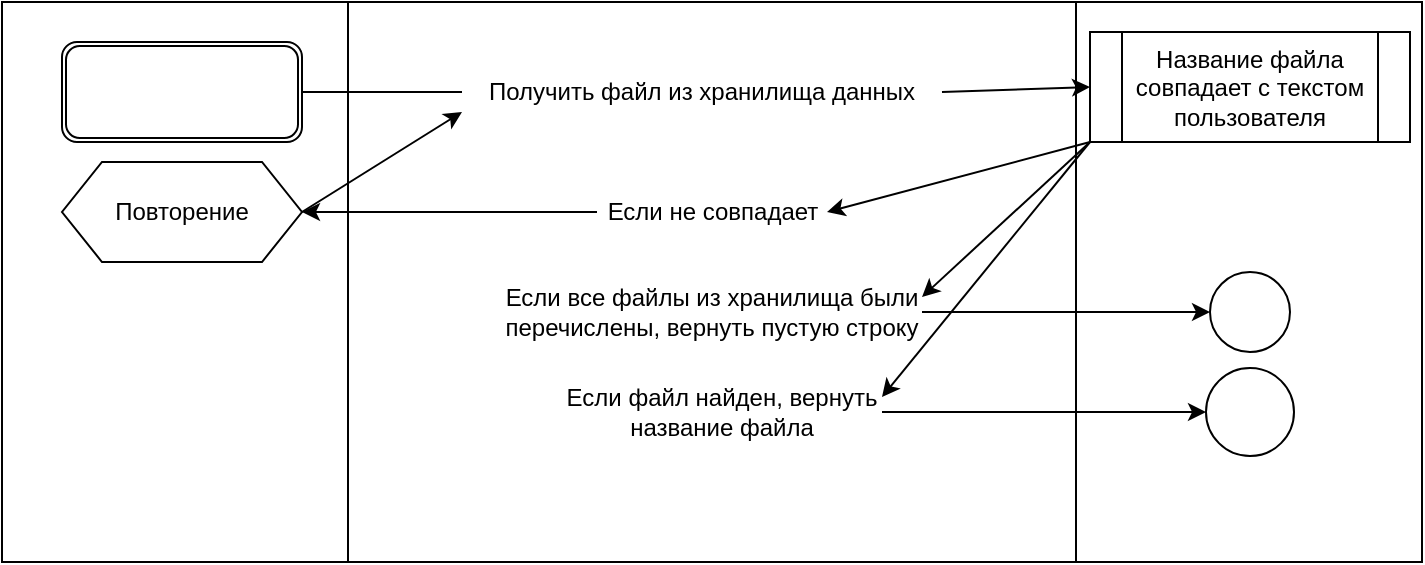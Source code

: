 <mxfile version="15.5.6" type="device"><diagram id="GvpXsGtBkvrmiJnjU1UG" name="Page-1"><mxGraphModel dx="1422" dy="780" grid="1" gridSize="10" guides="1" tooltips="1" connect="1" arrows="1" fold="1" page="1" pageScale="1" pageWidth="827" pageHeight="1169" math="0" shadow="0"><root><mxCell id="0"/><mxCell id="1" parent="0"/><mxCell id="rZge1XiF0hAoSdVAf4_H-1" value="" style="shape=process;whiteSpace=wrap;html=1;backgroundOutline=1;size=0.243;" vertex="1" parent="1"><mxGeometry x="60" y="170" width="710" height="280" as="geometry"/></mxCell><mxCell id="rZge1XiF0hAoSdVAf4_H-3" value="" style="shape=ext;double=1;rounded=1;whiteSpace=wrap;html=1;" vertex="1" parent="1"><mxGeometry x="90" y="190" width="120" height="50" as="geometry"/></mxCell><mxCell id="rZge1XiF0hAoSdVAf4_H-4" value="Получить файл из хранилища данных" style="text;html=1;strokeColor=none;fillColor=none;align=center;verticalAlign=middle;whiteSpace=wrap;rounded=0;" vertex="1" parent="1"><mxGeometry x="290" y="205" width="240" height="20" as="geometry"/></mxCell><mxCell id="rZge1XiF0hAoSdVAf4_H-5" value="Название файла совпадает с текстом пользователя" style="shape=process;whiteSpace=wrap;html=1;backgroundOutline=1;" vertex="1" parent="1"><mxGeometry x="604" y="185" width="160" height="55" as="geometry"/></mxCell><mxCell id="rZge1XiF0hAoSdVAf4_H-6" value="" style="endArrow=none;html=1;rounded=0;exitX=1;exitY=0.5;exitDx=0;exitDy=0;entryX=0;entryY=0.5;entryDx=0;entryDy=0;" edge="1" parent="1" source="rZge1XiF0hAoSdVAf4_H-3" target="rZge1XiF0hAoSdVAf4_H-4"><mxGeometry width="50" height="50" relative="1" as="geometry"><mxPoint x="250" y="240" as="sourcePoint"/><mxPoint x="300" y="190" as="targetPoint"/></mxGeometry></mxCell><mxCell id="rZge1XiF0hAoSdVAf4_H-7" value="" style="endArrow=classic;html=1;rounded=0;exitX=1;exitY=0.5;exitDx=0;exitDy=0;entryX=0;entryY=0.5;entryDx=0;entryDy=0;" edge="1" parent="1" source="rZge1XiF0hAoSdVAf4_H-4" target="rZge1XiF0hAoSdVAf4_H-5"><mxGeometry width="50" height="50" relative="1" as="geometry"><mxPoint x="560" y="180" as="sourcePoint"/><mxPoint x="610" y="130" as="targetPoint"/></mxGeometry></mxCell><mxCell id="rZge1XiF0hAoSdVAf4_H-8" value="Если не совпадает" style="text;html=1;strokeColor=none;fillColor=none;align=center;verticalAlign=middle;whiteSpace=wrap;rounded=0;" vertex="1" parent="1"><mxGeometry x="357.5" y="260" width="115" height="30" as="geometry"/></mxCell><mxCell id="rZge1XiF0hAoSdVAf4_H-9" value="" style="endArrow=classic;html=1;rounded=0;exitX=0;exitY=1;exitDx=0;exitDy=0;entryX=1;entryY=0.5;entryDx=0;entryDy=0;" edge="1" parent="1" source="rZge1XiF0hAoSdVAf4_H-5" target="rZge1XiF0hAoSdVAf4_H-8"><mxGeometry width="50" height="50" relative="1" as="geometry"><mxPoint x="580" y="380" as="sourcePoint"/><mxPoint x="630" y="330" as="targetPoint"/></mxGeometry></mxCell><mxCell id="rZge1XiF0hAoSdVAf4_H-10" value="Повторение" style="shape=hexagon;perimeter=hexagonPerimeter2;whiteSpace=wrap;html=1;fixedSize=1;" vertex="1" parent="1"><mxGeometry x="90" y="250" width="120" height="50" as="geometry"/></mxCell><mxCell id="rZge1XiF0hAoSdVAf4_H-11" value="" style="endArrow=classic;html=1;rounded=0;entryX=1;entryY=0.5;entryDx=0;entryDy=0;exitX=0;exitY=0.5;exitDx=0;exitDy=0;" edge="1" parent="1" source="rZge1XiF0hAoSdVAf4_H-8" target="rZge1XiF0hAoSdVAf4_H-10"><mxGeometry width="50" height="50" relative="1" as="geometry"><mxPoint x="290" y="390" as="sourcePoint"/><mxPoint x="340" y="340" as="targetPoint"/></mxGeometry></mxCell><mxCell id="rZge1XiF0hAoSdVAf4_H-12" value="" style="endArrow=classic;html=1;rounded=0;exitX=1;exitY=0.5;exitDx=0;exitDy=0;entryX=0;entryY=1;entryDx=0;entryDy=0;" edge="1" parent="1" source="rZge1XiF0hAoSdVAf4_H-10" target="rZge1XiF0hAoSdVAf4_H-4"><mxGeometry width="50" height="50" relative="1" as="geometry"><mxPoint x="270" y="260" as="sourcePoint"/><mxPoint x="320" y="210" as="targetPoint"/></mxGeometry></mxCell><mxCell id="rZge1XiF0hAoSdVAf4_H-13" value="Если все файлы из хранилища были перечислены, вернуть пустую строку" style="text;html=1;strokeColor=none;fillColor=none;align=center;verticalAlign=middle;whiteSpace=wrap;rounded=0;" vertex="1" parent="1"><mxGeometry x="310" y="310" width="210" height="30" as="geometry"/></mxCell><mxCell id="rZge1XiF0hAoSdVAf4_H-14" value="" style="ellipse;whiteSpace=wrap;html=1;aspect=fixed;" vertex="1" parent="1"><mxGeometry x="664" y="305" width="40" height="40" as="geometry"/></mxCell><mxCell id="rZge1XiF0hAoSdVAf4_H-15" value="" style="endArrow=classic;html=1;rounded=0;entryX=1;entryY=0.25;entryDx=0;entryDy=0;exitX=0;exitY=1;exitDx=0;exitDy=0;" edge="1" parent="1" source="rZge1XiF0hAoSdVAf4_H-5" target="rZge1XiF0hAoSdVAf4_H-13"><mxGeometry width="50" height="50" relative="1" as="geometry"><mxPoint x="620" y="430" as="sourcePoint"/><mxPoint x="670" y="380" as="targetPoint"/></mxGeometry></mxCell><mxCell id="rZge1XiF0hAoSdVAf4_H-16" value="" style="endArrow=classic;html=1;rounded=0;exitX=1;exitY=0.5;exitDx=0;exitDy=0;entryX=0;entryY=0.5;entryDx=0;entryDy=0;" edge="1" parent="1" source="rZge1XiF0hAoSdVAf4_H-13" target="rZge1XiF0hAoSdVAf4_H-14"><mxGeometry width="50" height="50" relative="1" as="geometry"><mxPoint x="590" y="330" as="sourcePoint"/><mxPoint x="640" y="280" as="targetPoint"/></mxGeometry></mxCell><mxCell id="rZge1XiF0hAoSdVAf4_H-17" value="Если файл найден, вернуть название файла" style="text;html=1;strokeColor=none;fillColor=none;align=center;verticalAlign=middle;whiteSpace=wrap;rounded=0;" vertex="1" parent="1"><mxGeometry x="340" y="360" width="160" height="30" as="geometry"/></mxCell><mxCell id="rZge1XiF0hAoSdVAf4_H-18" value="" style="endArrow=classic;html=1;rounded=0;exitX=0;exitY=1;exitDx=0;exitDy=0;entryX=1;entryY=0.25;entryDx=0;entryDy=0;" edge="1" parent="1" source="rZge1XiF0hAoSdVAf4_H-5" target="rZge1XiF0hAoSdVAf4_H-17"><mxGeometry width="50" height="50" relative="1" as="geometry"><mxPoint x="570" y="400" as="sourcePoint"/><mxPoint x="620" y="350" as="targetPoint"/></mxGeometry></mxCell><mxCell id="rZge1XiF0hAoSdVAf4_H-21" value="" style="ellipse;whiteSpace=wrap;html=1;aspect=fixed;" vertex="1" parent="1"><mxGeometry x="662" y="353" width="44" height="44" as="geometry"/></mxCell><mxCell id="rZge1XiF0hAoSdVAf4_H-22" value="" style="endArrow=classic;html=1;rounded=0;exitX=1;exitY=0.5;exitDx=0;exitDy=0;entryX=0;entryY=0.5;entryDx=0;entryDy=0;" edge="1" parent="1" source="rZge1XiF0hAoSdVAf4_H-17" target="rZge1XiF0hAoSdVAf4_H-21"><mxGeometry width="50" height="50" relative="1" as="geometry"><mxPoint x="570" y="400" as="sourcePoint"/><mxPoint x="620" y="350" as="targetPoint"/></mxGeometry></mxCell></root></mxGraphModel></diagram></mxfile>